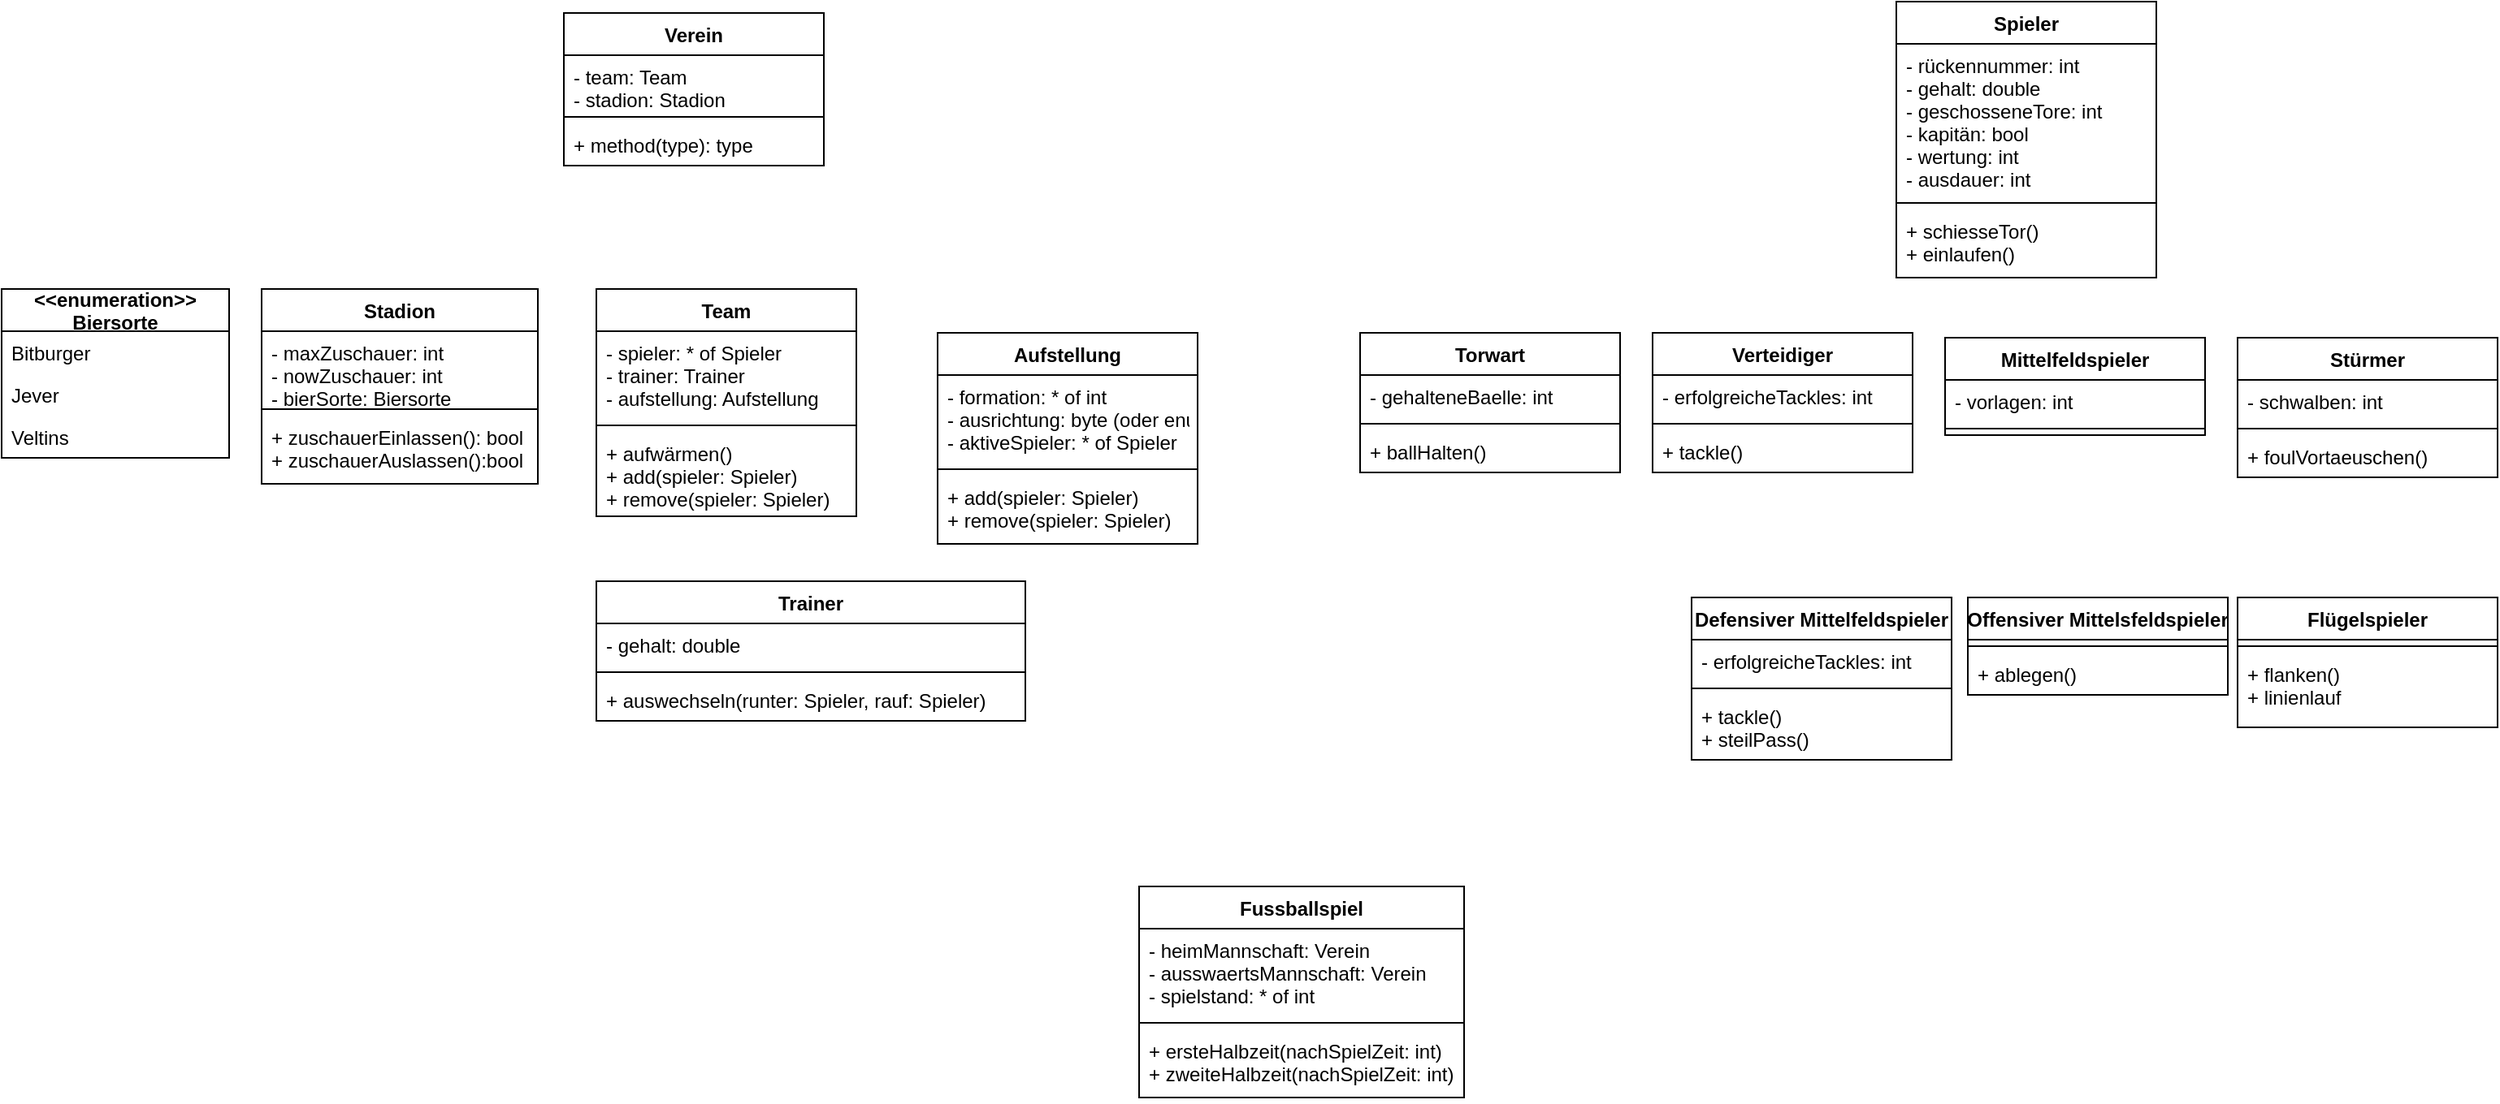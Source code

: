 <mxfile version="16.5.6" type="device"><diagram id="SllFJuaNO8rL53ltn8jn" name="Page-1"><mxGraphModel dx="1818" dy="1109" grid="1" gridSize="10" guides="1" tooltips="1" connect="1" arrows="1" fold="1" page="1" pageScale="1" pageWidth="827" pageHeight="1169" math="0" shadow="0"><root><mxCell id="0"/><mxCell id="1" parent="0"/><mxCell id="fjeNBkCyyizvxlwyZuzv-1" value="Team" style="swimlane;fontStyle=1;align=center;verticalAlign=top;childLayout=stackLayout;horizontal=1;startSize=26;horizontalStack=0;resizeParent=1;resizeParentMax=0;resizeLast=0;collapsible=1;marginBottom=0;" parent="1" vertex="1"><mxGeometry x="386" y="217" width="160" height="140" as="geometry"/></mxCell><mxCell id="fjeNBkCyyizvxlwyZuzv-2" value="- spieler: * of Spieler&#xA;- trainer: Trainer&#xA;- aufstellung: Aufstellung" style="text;strokeColor=none;fillColor=none;align=left;verticalAlign=top;spacingLeft=4;spacingRight=4;overflow=hidden;rotatable=0;points=[[0,0.5],[1,0.5]];portConstraint=eastwest;" parent="fjeNBkCyyizvxlwyZuzv-1" vertex="1"><mxGeometry y="26" width="160" height="54" as="geometry"/></mxCell><mxCell id="fjeNBkCyyizvxlwyZuzv-3" value="" style="line;strokeWidth=1;fillColor=none;align=left;verticalAlign=middle;spacingTop=-1;spacingLeft=3;spacingRight=3;rotatable=0;labelPosition=right;points=[];portConstraint=eastwest;" parent="fjeNBkCyyizvxlwyZuzv-1" vertex="1"><mxGeometry y="80" width="160" height="8" as="geometry"/></mxCell><mxCell id="fjeNBkCyyizvxlwyZuzv-4" value="+ aufwärmen()&#xA;+ add(spieler: Spieler)&#xA;+ remove(spieler: Spieler)&#xA;" style="text;strokeColor=none;fillColor=none;align=left;verticalAlign=top;spacingLeft=4;spacingRight=4;overflow=hidden;rotatable=0;points=[[0,0.5],[1,0.5]];portConstraint=eastwest;" parent="fjeNBkCyyizvxlwyZuzv-1" vertex="1"><mxGeometry y="88" width="160" height="52" as="geometry"/></mxCell><mxCell id="fjeNBkCyyizvxlwyZuzv-13" value="Verteidiger" style="swimlane;fontStyle=1;align=center;verticalAlign=top;childLayout=stackLayout;horizontal=1;startSize=26;horizontalStack=0;resizeParent=1;resizeParentMax=0;resizeLast=0;collapsible=1;marginBottom=0;" parent="1" vertex="1"><mxGeometry x="1036" y="244" width="160" height="86" as="geometry"/></mxCell><mxCell id="fjeNBkCyyizvxlwyZuzv-14" value="- erfolgreicheTackles: int" style="text;strokeColor=none;fillColor=none;align=left;verticalAlign=top;spacingLeft=4;spacingRight=4;overflow=hidden;rotatable=0;points=[[0,0.5],[1,0.5]];portConstraint=eastwest;" parent="fjeNBkCyyizvxlwyZuzv-13" vertex="1"><mxGeometry y="26" width="160" height="26" as="geometry"/></mxCell><mxCell id="fjeNBkCyyizvxlwyZuzv-15" value="" style="line;strokeWidth=1;fillColor=none;align=left;verticalAlign=middle;spacingTop=-1;spacingLeft=3;spacingRight=3;rotatable=0;labelPosition=right;points=[];portConstraint=eastwest;" parent="fjeNBkCyyizvxlwyZuzv-13" vertex="1"><mxGeometry y="52" width="160" height="8" as="geometry"/></mxCell><mxCell id="fjeNBkCyyizvxlwyZuzv-16" value="+ tackle()" style="text;strokeColor=none;fillColor=none;align=left;verticalAlign=top;spacingLeft=4;spacingRight=4;overflow=hidden;rotatable=0;points=[[0,0.5],[1,0.5]];portConstraint=eastwest;" parent="fjeNBkCyyizvxlwyZuzv-13" vertex="1"><mxGeometry y="60" width="160" height="26" as="geometry"/></mxCell><mxCell id="fjeNBkCyyizvxlwyZuzv-17" value="Stürmer" style="swimlane;fontStyle=1;align=center;verticalAlign=top;childLayout=stackLayout;horizontal=1;startSize=26;horizontalStack=0;resizeParent=1;resizeParentMax=0;resizeLast=0;collapsible=1;marginBottom=0;" parent="1" vertex="1"><mxGeometry x="1396" y="247" width="160" height="86" as="geometry"/></mxCell><mxCell id="fjeNBkCyyizvxlwyZuzv-18" value="- schwalben: int" style="text;strokeColor=none;fillColor=none;align=left;verticalAlign=top;spacingLeft=4;spacingRight=4;overflow=hidden;rotatable=0;points=[[0,0.5],[1,0.5]];portConstraint=eastwest;" parent="fjeNBkCyyizvxlwyZuzv-17" vertex="1"><mxGeometry y="26" width="160" height="26" as="geometry"/></mxCell><mxCell id="fjeNBkCyyizvxlwyZuzv-19" value="" style="line;strokeWidth=1;fillColor=none;align=left;verticalAlign=middle;spacingTop=-1;spacingLeft=3;spacingRight=3;rotatable=0;labelPosition=right;points=[];portConstraint=eastwest;" parent="fjeNBkCyyizvxlwyZuzv-17" vertex="1"><mxGeometry y="52" width="160" height="8" as="geometry"/></mxCell><mxCell id="fjeNBkCyyizvxlwyZuzv-20" value="+ foulVortaeuschen()" style="text;strokeColor=none;fillColor=none;align=left;verticalAlign=top;spacingLeft=4;spacingRight=4;overflow=hidden;rotatable=0;points=[[0,0.5],[1,0.5]];portConstraint=eastwest;" parent="fjeNBkCyyizvxlwyZuzv-17" vertex="1"><mxGeometry y="60" width="160" height="26" as="geometry"/></mxCell><mxCell id="fjeNBkCyyizvxlwyZuzv-21" value="Mittelfeldspieler" style="swimlane;fontStyle=1;align=center;verticalAlign=top;childLayout=stackLayout;horizontal=1;startSize=26;horizontalStack=0;resizeParent=1;resizeParentMax=0;resizeLast=0;collapsible=1;marginBottom=0;" parent="1" vertex="1"><mxGeometry x="1216" y="247" width="160" height="60" as="geometry"/></mxCell><mxCell id="fjeNBkCyyizvxlwyZuzv-22" value="- vorlagen: int" style="text;strokeColor=none;fillColor=none;align=left;verticalAlign=top;spacingLeft=4;spacingRight=4;overflow=hidden;rotatable=0;points=[[0,0.5],[1,0.5]];portConstraint=eastwest;" parent="fjeNBkCyyizvxlwyZuzv-21" vertex="1"><mxGeometry y="26" width="160" height="26" as="geometry"/></mxCell><mxCell id="fjeNBkCyyizvxlwyZuzv-23" value="" style="line;strokeWidth=1;fillColor=none;align=left;verticalAlign=middle;spacingTop=-1;spacingLeft=3;spacingRight=3;rotatable=0;labelPosition=right;points=[];portConstraint=eastwest;" parent="fjeNBkCyyizvxlwyZuzv-21" vertex="1"><mxGeometry y="52" width="160" height="8" as="geometry"/></mxCell><mxCell id="fjeNBkCyyizvxlwyZuzv-25" value="Torwart" style="swimlane;fontStyle=1;align=center;verticalAlign=top;childLayout=stackLayout;horizontal=1;startSize=26;horizontalStack=0;resizeParent=1;resizeParentMax=0;resizeLast=0;collapsible=1;marginBottom=0;" parent="1" vertex="1"><mxGeometry x="856" y="244" width="160" height="86" as="geometry"/></mxCell><mxCell id="fjeNBkCyyizvxlwyZuzv-26" value="- gehalteneBaelle: int" style="text;strokeColor=none;fillColor=none;align=left;verticalAlign=top;spacingLeft=4;spacingRight=4;overflow=hidden;rotatable=0;points=[[0,0.5],[1,0.5]];portConstraint=eastwest;" parent="fjeNBkCyyizvxlwyZuzv-25" vertex="1"><mxGeometry y="26" width="160" height="26" as="geometry"/></mxCell><mxCell id="fjeNBkCyyizvxlwyZuzv-27" value="" style="line;strokeWidth=1;fillColor=none;align=left;verticalAlign=middle;spacingTop=-1;spacingLeft=3;spacingRight=3;rotatable=0;labelPosition=right;points=[];portConstraint=eastwest;" parent="fjeNBkCyyizvxlwyZuzv-25" vertex="1"><mxGeometry y="52" width="160" height="8" as="geometry"/></mxCell><mxCell id="fjeNBkCyyizvxlwyZuzv-28" value="+ ballHalten()" style="text;strokeColor=none;fillColor=none;align=left;verticalAlign=top;spacingLeft=4;spacingRight=4;overflow=hidden;rotatable=0;points=[[0,0.5],[1,0.5]];portConstraint=eastwest;" parent="fjeNBkCyyizvxlwyZuzv-25" vertex="1"><mxGeometry y="60" width="160" height="26" as="geometry"/></mxCell><mxCell id="fjeNBkCyyizvxlwyZuzv-29" value="Flügelspieler" style="swimlane;fontStyle=1;align=center;verticalAlign=top;childLayout=stackLayout;horizontal=1;startSize=26;horizontalStack=0;resizeParent=1;resizeParentMax=0;resizeLast=0;collapsible=1;marginBottom=0;" parent="1" vertex="1"><mxGeometry x="1396" y="407" width="160" height="80" as="geometry"/></mxCell><mxCell id="fjeNBkCyyizvxlwyZuzv-31" value="" style="line;strokeWidth=1;fillColor=none;align=left;verticalAlign=middle;spacingTop=-1;spacingLeft=3;spacingRight=3;rotatable=0;labelPosition=right;points=[];portConstraint=eastwest;" parent="fjeNBkCyyizvxlwyZuzv-29" vertex="1"><mxGeometry y="26" width="160" height="8" as="geometry"/></mxCell><mxCell id="fjeNBkCyyizvxlwyZuzv-32" value="+ flanken()&#xA;+ linienlauf&#xA;" style="text;strokeColor=none;fillColor=none;align=left;verticalAlign=top;spacingLeft=4;spacingRight=4;overflow=hidden;rotatable=0;points=[[0,0.5],[1,0.5]];portConstraint=eastwest;" parent="fjeNBkCyyizvxlwyZuzv-29" vertex="1"><mxGeometry y="34" width="160" height="46" as="geometry"/></mxCell><mxCell id="fjeNBkCyyizvxlwyZuzv-33" value="Offensiver Mittelsfeldspieler" style="swimlane;fontStyle=1;align=center;verticalAlign=top;childLayout=stackLayout;horizontal=1;startSize=26;horizontalStack=0;resizeParent=1;resizeParentMax=0;resizeLast=0;collapsible=1;marginBottom=0;" parent="1" vertex="1"><mxGeometry x="1230" y="407" width="160" height="60" as="geometry"/></mxCell><mxCell id="fjeNBkCyyizvxlwyZuzv-35" value="" style="line;strokeWidth=1;fillColor=none;align=left;verticalAlign=middle;spacingTop=-1;spacingLeft=3;spacingRight=3;rotatable=0;labelPosition=right;points=[];portConstraint=eastwest;" parent="fjeNBkCyyizvxlwyZuzv-33" vertex="1"><mxGeometry y="26" width="160" height="8" as="geometry"/></mxCell><mxCell id="fjeNBkCyyizvxlwyZuzv-36" value="+ ablegen()" style="text;strokeColor=none;fillColor=none;align=left;verticalAlign=top;spacingLeft=4;spacingRight=4;overflow=hidden;rotatable=0;points=[[0,0.5],[1,0.5]];portConstraint=eastwest;" parent="fjeNBkCyyizvxlwyZuzv-33" vertex="1"><mxGeometry y="34" width="160" height="26" as="geometry"/></mxCell><mxCell id="fjeNBkCyyizvxlwyZuzv-37" value="Defensiver Mittelfeldspieler" style="swimlane;fontStyle=1;align=center;verticalAlign=top;childLayout=stackLayout;horizontal=1;startSize=26;horizontalStack=0;resizeParent=1;resizeParentMax=0;resizeLast=0;collapsible=1;marginBottom=0;" parent="1" vertex="1"><mxGeometry x="1060" y="407" width="160" height="100" as="geometry"/></mxCell><mxCell id="fjeNBkCyyizvxlwyZuzv-38" value="- erfolgreicheTackles: int" style="text;strokeColor=none;fillColor=none;align=left;verticalAlign=top;spacingLeft=4;spacingRight=4;overflow=hidden;rotatable=0;points=[[0,0.5],[1,0.5]];portConstraint=eastwest;" parent="fjeNBkCyyizvxlwyZuzv-37" vertex="1"><mxGeometry y="26" width="160" height="26" as="geometry"/></mxCell><mxCell id="fjeNBkCyyizvxlwyZuzv-39" value="" style="line;strokeWidth=1;fillColor=none;align=left;verticalAlign=middle;spacingTop=-1;spacingLeft=3;spacingRight=3;rotatable=0;labelPosition=right;points=[];portConstraint=eastwest;" parent="fjeNBkCyyizvxlwyZuzv-37" vertex="1"><mxGeometry y="52" width="160" height="8" as="geometry"/></mxCell><mxCell id="fjeNBkCyyizvxlwyZuzv-40" value="+ tackle()&#xA;+ steilPass()&#xA;" style="text;strokeColor=none;fillColor=none;align=left;verticalAlign=top;spacingLeft=4;spacingRight=4;overflow=hidden;rotatable=0;points=[[0,0.5],[1,0.5]];portConstraint=eastwest;" parent="fjeNBkCyyizvxlwyZuzv-37" vertex="1"><mxGeometry y="60" width="160" height="40" as="geometry"/></mxCell><mxCell id="fjeNBkCyyizvxlwyZuzv-45" value="Trainer" style="swimlane;fontStyle=1;align=center;verticalAlign=top;childLayout=stackLayout;horizontal=1;startSize=26;horizontalStack=0;resizeParent=1;resizeParentMax=0;resizeLast=0;collapsible=1;marginBottom=0;" parent="1" vertex="1"><mxGeometry x="386" y="397" width="264" height="86" as="geometry"/></mxCell><mxCell id="fjeNBkCyyizvxlwyZuzv-46" value="- gehalt: double" style="text;strokeColor=none;fillColor=none;align=left;verticalAlign=top;spacingLeft=4;spacingRight=4;overflow=hidden;rotatable=0;points=[[0,0.5],[1,0.5]];portConstraint=eastwest;" parent="fjeNBkCyyizvxlwyZuzv-45" vertex="1"><mxGeometry y="26" width="264" height="26" as="geometry"/></mxCell><mxCell id="fjeNBkCyyizvxlwyZuzv-47" value="" style="line;strokeWidth=1;fillColor=none;align=left;verticalAlign=middle;spacingTop=-1;spacingLeft=3;spacingRight=3;rotatable=0;labelPosition=right;points=[];portConstraint=eastwest;" parent="fjeNBkCyyizvxlwyZuzv-45" vertex="1"><mxGeometry y="52" width="264" height="8" as="geometry"/></mxCell><mxCell id="fjeNBkCyyizvxlwyZuzv-48" value="+ auswechseln(runter: Spieler, rauf: Spieler)" style="text;strokeColor=none;fillColor=none;align=left;verticalAlign=top;spacingLeft=4;spacingRight=4;overflow=hidden;rotatable=0;points=[[0,0.5],[1,0.5]];portConstraint=eastwest;" parent="fjeNBkCyyizvxlwyZuzv-45" vertex="1"><mxGeometry y="60" width="264" height="26" as="geometry"/></mxCell><mxCell id="fjeNBkCyyizvxlwyZuzv-49" value="Stadion" style="swimlane;fontStyle=1;align=center;verticalAlign=top;childLayout=stackLayout;horizontal=1;startSize=26;horizontalStack=0;resizeParent=1;resizeParentMax=0;resizeLast=0;collapsible=1;marginBottom=0;" parent="1" vertex="1"><mxGeometry x="180" y="217" width="170" height="120" as="geometry"/></mxCell><mxCell id="fjeNBkCyyizvxlwyZuzv-50" value="- maxZuschauer: int&#xA;- nowZuschauer: int&#xA;- bierSorte: Biersorte&#xA;" style="text;strokeColor=none;fillColor=none;align=left;verticalAlign=top;spacingLeft=4;spacingRight=4;overflow=hidden;rotatable=0;points=[[0,0.5],[1,0.5]];portConstraint=eastwest;" parent="fjeNBkCyyizvxlwyZuzv-49" vertex="1"><mxGeometry y="26" width="170" height="44" as="geometry"/></mxCell><mxCell id="fjeNBkCyyizvxlwyZuzv-51" value="" style="line;strokeWidth=1;fillColor=none;align=left;verticalAlign=middle;spacingTop=-1;spacingLeft=3;spacingRight=3;rotatable=0;labelPosition=right;points=[];portConstraint=eastwest;" parent="fjeNBkCyyizvxlwyZuzv-49" vertex="1"><mxGeometry y="70" width="170" height="8" as="geometry"/></mxCell><mxCell id="fjeNBkCyyizvxlwyZuzv-52" value="+ zuschauerEinlassen(): bool&#xA;+ zuschauerAuslassen():bool&#xA;" style="text;strokeColor=none;fillColor=none;align=left;verticalAlign=top;spacingLeft=4;spacingRight=4;overflow=hidden;rotatable=0;points=[[0,0.5],[1,0.5]];portConstraint=eastwest;" parent="fjeNBkCyyizvxlwyZuzv-49" vertex="1"><mxGeometry y="78" width="170" height="42" as="geometry"/></mxCell><mxCell id="fjeNBkCyyizvxlwyZuzv-53" value="Verein" style="swimlane;fontStyle=1;align=center;verticalAlign=top;childLayout=stackLayout;horizontal=1;startSize=26;horizontalStack=0;resizeParent=1;resizeParentMax=0;resizeLast=0;collapsible=1;marginBottom=0;" parent="1" vertex="1"><mxGeometry x="366" y="47" width="160" height="94" as="geometry"/></mxCell><mxCell id="fjeNBkCyyizvxlwyZuzv-54" value="- team: Team&#xA;- stadion: Stadion&#xA;" style="text;strokeColor=none;fillColor=none;align=left;verticalAlign=top;spacingLeft=4;spacingRight=4;overflow=hidden;rotatable=0;points=[[0,0.5],[1,0.5]];portConstraint=eastwest;" parent="fjeNBkCyyizvxlwyZuzv-53" vertex="1"><mxGeometry y="26" width="160" height="34" as="geometry"/></mxCell><mxCell id="fjeNBkCyyizvxlwyZuzv-55" value="" style="line;strokeWidth=1;fillColor=none;align=left;verticalAlign=middle;spacingTop=-1;spacingLeft=3;spacingRight=3;rotatable=0;labelPosition=right;points=[];portConstraint=eastwest;" parent="fjeNBkCyyizvxlwyZuzv-53" vertex="1"><mxGeometry y="60" width="160" height="8" as="geometry"/></mxCell><mxCell id="fjeNBkCyyizvxlwyZuzv-56" value="+ method(type): type" style="text;strokeColor=none;fillColor=none;align=left;verticalAlign=top;spacingLeft=4;spacingRight=4;overflow=hidden;rotatable=0;points=[[0,0.5],[1,0.5]];portConstraint=eastwest;" parent="fjeNBkCyyizvxlwyZuzv-53" vertex="1"><mxGeometry y="68" width="160" height="26" as="geometry"/></mxCell><mxCell id="fjeNBkCyyizvxlwyZuzv-57" value="Spieler" style="swimlane;fontStyle=1;align=center;verticalAlign=top;childLayout=stackLayout;horizontal=1;startSize=26;horizontalStack=0;resizeParent=1;resizeParentMax=0;resizeLast=0;collapsible=1;marginBottom=0;" parent="1" vertex="1"><mxGeometry x="1186" y="40" width="160" height="170" as="geometry"/></mxCell><mxCell id="fjeNBkCyyizvxlwyZuzv-58" value="- rückennummer: int&#xA;- gehalt: double&#xA;- geschosseneTore: int&#xA;- kapitän: bool&#xA;- wertung: int&#xA;- ausdauer: int&#xA;" style="text;strokeColor=none;fillColor=none;align=left;verticalAlign=top;spacingLeft=4;spacingRight=4;overflow=hidden;rotatable=0;points=[[0,0.5],[1,0.5]];portConstraint=eastwest;" parent="fjeNBkCyyizvxlwyZuzv-57" vertex="1"><mxGeometry y="26" width="160" height="94" as="geometry"/></mxCell><mxCell id="fjeNBkCyyizvxlwyZuzv-59" value="" style="line;strokeWidth=1;fillColor=none;align=left;verticalAlign=middle;spacingTop=-1;spacingLeft=3;spacingRight=3;rotatable=0;labelPosition=right;points=[];portConstraint=eastwest;" parent="fjeNBkCyyizvxlwyZuzv-57" vertex="1"><mxGeometry y="120" width="160" height="8" as="geometry"/></mxCell><mxCell id="fjeNBkCyyizvxlwyZuzv-60" value="+ schiesseTor()&#xA;+ einlaufen()" style="text;strokeColor=none;fillColor=none;align=left;verticalAlign=top;spacingLeft=4;spacingRight=4;overflow=hidden;rotatable=0;points=[[0,0.5],[1,0.5]];portConstraint=eastwest;" parent="fjeNBkCyyizvxlwyZuzv-57" vertex="1"><mxGeometry y="128" width="160" height="42" as="geometry"/></mxCell><mxCell id="n-VvIZ7-nE78Ud0lst_T-3" value="&lt;&lt;enumeration&gt;&gt;&#xA;Biersorte" style="swimlane;fontStyle=1;childLayout=stackLayout;horizontal=1;startSize=26;fillColor=none;horizontalStack=0;resizeParent=1;resizeParentMax=0;resizeLast=0;collapsible=1;marginBottom=0;" vertex="1" parent="1"><mxGeometry x="20" y="217" width="140" height="104" as="geometry"/></mxCell><mxCell id="n-VvIZ7-nE78Ud0lst_T-4" value="Bitburger" style="text;strokeColor=none;fillColor=none;align=left;verticalAlign=top;spacingLeft=4;spacingRight=4;overflow=hidden;rotatable=0;points=[[0,0.5],[1,0.5]];portConstraint=eastwest;" vertex="1" parent="n-VvIZ7-nE78Ud0lst_T-3"><mxGeometry y="26" width="140" height="26" as="geometry"/></mxCell><mxCell id="n-VvIZ7-nE78Ud0lst_T-5" value="Jever" style="text;strokeColor=none;fillColor=none;align=left;verticalAlign=top;spacingLeft=4;spacingRight=4;overflow=hidden;rotatable=0;points=[[0,0.5],[1,0.5]];portConstraint=eastwest;" vertex="1" parent="n-VvIZ7-nE78Ud0lst_T-3"><mxGeometry y="52" width="140" height="26" as="geometry"/></mxCell><mxCell id="n-VvIZ7-nE78Ud0lst_T-6" value="Veltins" style="text;strokeColor=none;fillColor=none;align=left;verticalAlign=top;spacingLeft=4;spacingRight=4;overflow=hidden;rotatable=0;points=[[0,0.5],[1,0.5]];portConstraint=eastwest;" vertex="1" parent="n-VvIZ7-nE78Ud0lst_T-3"><mxGeometry y="78" width="140" height="26" as="geometry"/></mxCell><mxCell id="n-VvIZ7-nE78Ud0lst_T-8" value="Aufstellung" style="swimlane;fontStyle=1;align=center;verticalAlign=top;childLayout=stackLayout;horizontal=1;startSize=26;horizontalStack=0;resizeParent=1;resizeParentMax=0;resizeLast=0;collapsible=1;marginBottom=0;" vertex="1" parent="1"><mxGeometry x="596" y="244" width="160" height="130" as="geometry"/></mxCell><mxCell id="n-VvIZ7-nE78Ud0lst_T-9" value="- formation: * of int&#xA;- ausrichtung: byte (oder enum)&#xA;- aktiveSpieler: * of Spieler &#xA;" style="text;strokeColor=none;fillColor=none;align=left;verticalAlign=top;spacingLeft=4;spacingRight=4;overflow=hidden;rotatable=0;points=[[0,0.5],[1,0.5]];portConstraint=eastwest;" vertex="1" parent="n-VvIZ7-nE78Ud0lst_T-8"><mxGeometry y="26" width="160" height="54" as="geometry"/></mxCell><mxCell id="n-VvIZ7-nE78Ud0lst_T-10" value="" style="line;strokeWidth=1;fillColor=none;align=left;verticalAlign=middle;spacingTop=-1;spacingLeft=3;spacingRight=3;rotatable=0;labelPosition=right;points=[];portConstraint=eastwest;" vertex="1" parent="n-VvIZ7-nE78Ud0lst_T-8"><mxGeometry y="80" width="160" height="8" as="geometry"/></mxCell><mxCell id="n-VvIZ7-nE78Ud0lst_T-11" value="+ add(spieler: Spieler)&#xA;+ remove(spieler: Spieler)&#xA;" style="text;strokeColor=none;fillColor=none;align=left;verticalAlign=top;spacingLeft=4;spacingRight=4;overflow=hidden;rotatable=0;points=[[0,0.5],[1,0.5]];portConstraint=eastwest;" vertex="1" parent="n-VvIZ7-nE78Ud0lst_T-8"><mxGeometry y="88" width="160" height="42" as="geometry"/></mxCell><mxCell id="n-VvIZ7-nE78Ud0lst_T-12" value="Fussballspiel" style="swimlane;fontStyle=1;align=center;verticalAlign=top;childLayout=stackLayout;horizontal=1;startSize=26;horizontalStack=0;resizeParent=1;resizeParentMax=0;resizeLast=0;collapsible=1;marginBottom=0;" vertex="1" parent="1"><mxGeometry x="720" y="585" width="200" height="130" as="geometry"/></mxCell><mxCell id="n-VvIZ7-nE78Ud0lst_T-13" value="- heimMannschaft: Verein&#xA;- ausswaertsMannschaft: Verein&#xA;- spielstand: * of int&#xA;" style="text;strokeColor=none;fillColor=none;align=left;verticalAlign=top;spacingLeft=4;spacingRight=4;overflow=hidden;rotatable=0;points=[[0,0.5],[1,0.5]];portConstraint=eastwest;" vertex="1" parent="n-VvIZ7-nE78Ud0lst_T-12"><mxGeometry y="26" width="200" height="54" as="geometry"/></mxCell><mxCell id="n-VvIZ7-nE78Ud0lst_T-14" value="" style="line;strokeWidth=1;fillColor=none;align=left;verticalAlign=middle;spacingTop=-1;spacingLeft=3;spacingRight=3;rotatable=0;labelPosition=right;points=[];portConstraint=eastwest;" vertex="1" parent="n-VvIZ7-nE78Ud0lst_T-12"><mxGeometry y="80" width="200" height="8" as="geometry"/></mxCell><mxCell id="n-VvIZ7-nE78Ud0lst_T-15" value="+ ersteHalbzeit(nachSpielZeit: int)&#xA;+ zweiteHalbzeit(nachSpielZeit: int)&#xA;" style="text;strokeColor=none;fillColor=none;align=left;verticalAlign=top;spacingLeft=4;spacingRight=4;overflow=hidden;rotatable=0;points=[[0,0.5],[1,0.5]];portConstraint=eastwest;" vertex="1" parent="n-VvIZ7-nE78Ud0lst_T-12"><mxGeometry y="88" width="200" height="42" as="geometry"/></mxCell></root></mxGraphModel></diagram></mxfile>